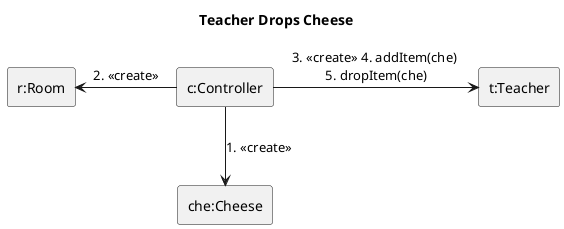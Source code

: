 @startuml cd



!$targetActor = "t"
!$targetActorClass = "Teacher"
skinparam linestyle ortho
rectangle "c:Controller" as c
rectangle "$targetActor:$targetActorClass" as s
rectangle "r:Room" as r

!$targetItem = "che"
!$targetItemClass = "Cheese"
title  $targetActorClass Drops $targetItemClass

rectangle "$targetItem:$targetItemClass" as targetItem

c --> targetItem: 1. <<create>>

c -left-> r: 2. <<create>>
c -right-> s: 3. <<create>> 4. addItem($targetItem) \n5. dropItem($targetItem)


@enduml